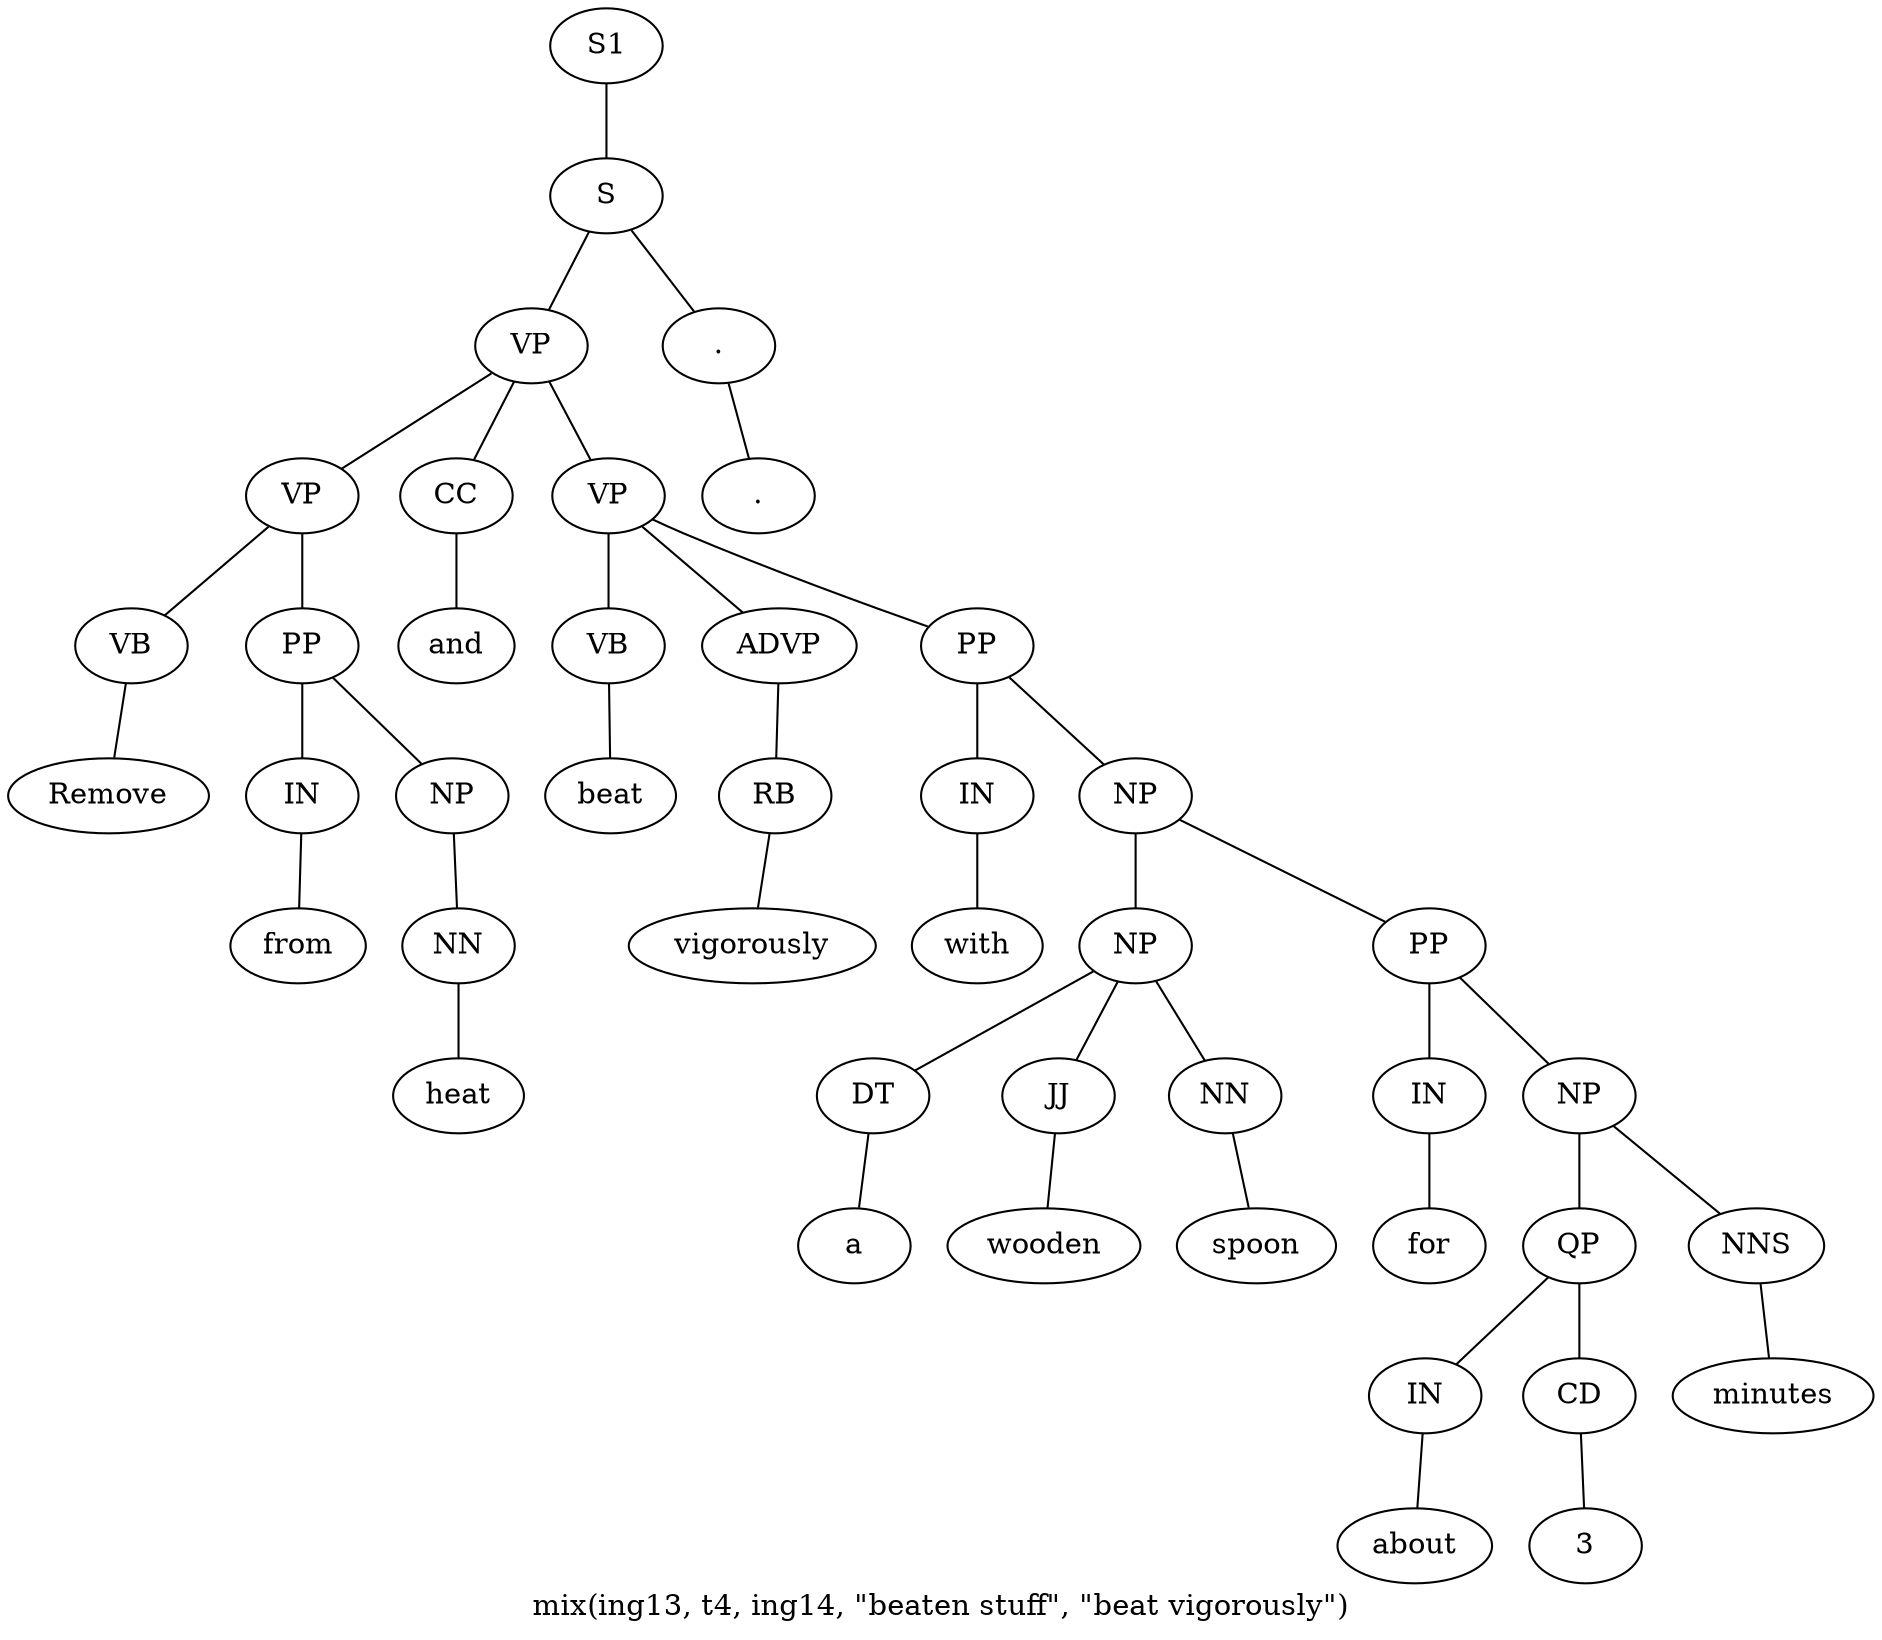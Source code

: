 graph SyntaxGraph {
	label = "mix(ing13, t4, ing14, \"beaten stuff\", \"beat vigorously\")";
	Node0 [label="S1"];
	Node1 [label="S"];
	Node2 [label="VP"];
	Node3 [label="VP"];
	Node4 [label="VB"];
	Node5 [label="Remove"];
	Node6 [label="PP"];
	Node7 [label="IN"];
	Node8 [label="from"];
	Node9 [label="NP"];
	Node10 [label="NN"];
	Node11 [label="heat"];
	Node12 [label="CC"];
	Node13 [label="and"];
	Node14 [label="VP"];
	Node15 [label="VB"];
	Node16 [label="beat"];
	Node17 [label="ADVP"];
	Node18 [label="RB"];
	Node19 [label="vigorously"];
	Node20 [label="PP"];
	Node21 [label="IN"];
	Node22 [label="with"];
	Node23 [label="NP"];
	Node24 [label="NP"];
	Node25 [label="DT"];
	Node26 [label="a"];
	Node27 [label="JJ"];
	Node28 [label="wooden"];
	Node29 [label="NN"];
	Node30 [label="spoon"];
	Node31 [label="PP"];
	Node32 [label="IN"];
	Node33 [label="for"];
	Node34 [label="NP"];
	Node35 [label="QP"];
	Node36 [label="IN"];
	Node37 [label="about"];
	Node38 [label="CD"];
	Node39 [label="3"];
	Node40 [label="NNS"];
	Node41 [label="minutes"];
	Node42 [label="."];
	Node43 [label="."];

	Node0 -- Node1;
	Node1 -- Node2;
	Node1 -- Node42;
	Node2 -- Node3;
	Node2 -- Node12;
	Node2 -- Node14;
	Node3 -- Node4;
	Node3 -- Node6;
	Node4 -- Node5;
	Node6 -- Node7;
	Node6 -- Node9;
	Node7 -- Node8;
	Node9 -- Node10;
	Node10 -- Node11;
	Node12 -- Node13;
	Node14 -- Node15;
	Node14 -- Node17;
	Node14 -- Node20;
	Node15 -- Node16;
	Node17 -- Node18;
	Node18 -- Node19;
	Node20 -- Node21;
	Node20 -- Node23;
	Node21 -- Node22;
	Node23 -- Node24;
	Node23 -- Node31;
	Node24 -- Node25;
	Node24 -- Node27;
	Node24 -- Node29;
	Node25 -- Node26;
	Node27 -- Node28;
	Node29 -- Node30;
	Node31 -- Node32;
	Node31 -- Node34;
	Node32 -- Node33;
	Node34 -- Node35;
	Node34 -- Node40;
	Node35 -- Node36;
	Node35 -- Node38;
	Node36 -- Node37;
	Node38 -- Node39;
	Node40 -- Node41;
	Node42 -- Node43;
}